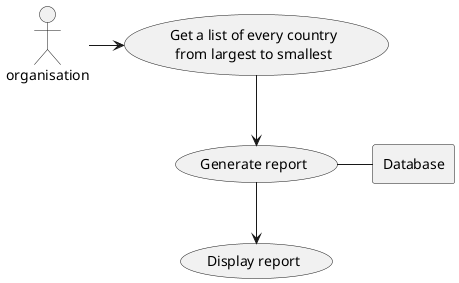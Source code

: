 @startuml
'https://plantuml.com/use-case-diagram

:organisation: as User

rectangle Database

usecase UC1 as "Get a list of every country
from largest to smallest"

(Generate report) as (Use)
(Display report) as (Display)

User -> UC1
UC1 --> Use
Use - Database
Use --> Display







@enduml
